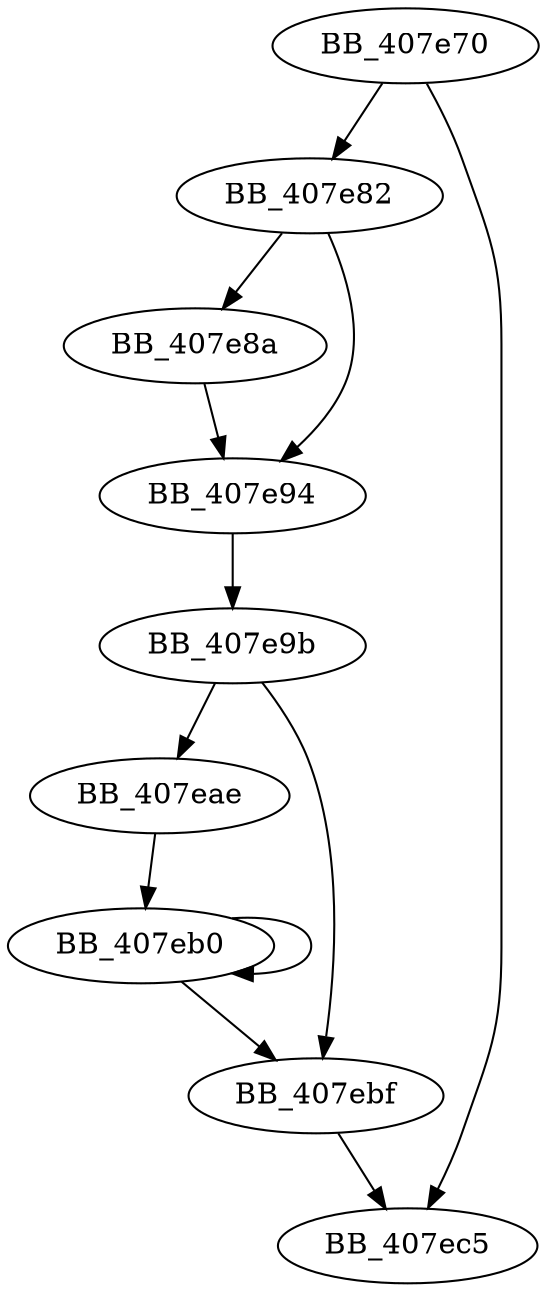 DiGraph sub_407E70{
BB_407e70->BB_407e82
BB_407e70->BB_407ec5
BB_407e82->BB_407e8a
BB_407e82->BB_407e94
BB_407e8a->BB_407e94
BB_407e94->BB_407e9b
BB_407e9b->BB_407eae
BB_407e9b->BB_407ebf
BB_407eae->BB_407eb0
BB_407eb0->BB_407eb0
BB_407eb0->BB_407ebf
BB_407ebf->BB_407ec5
}
